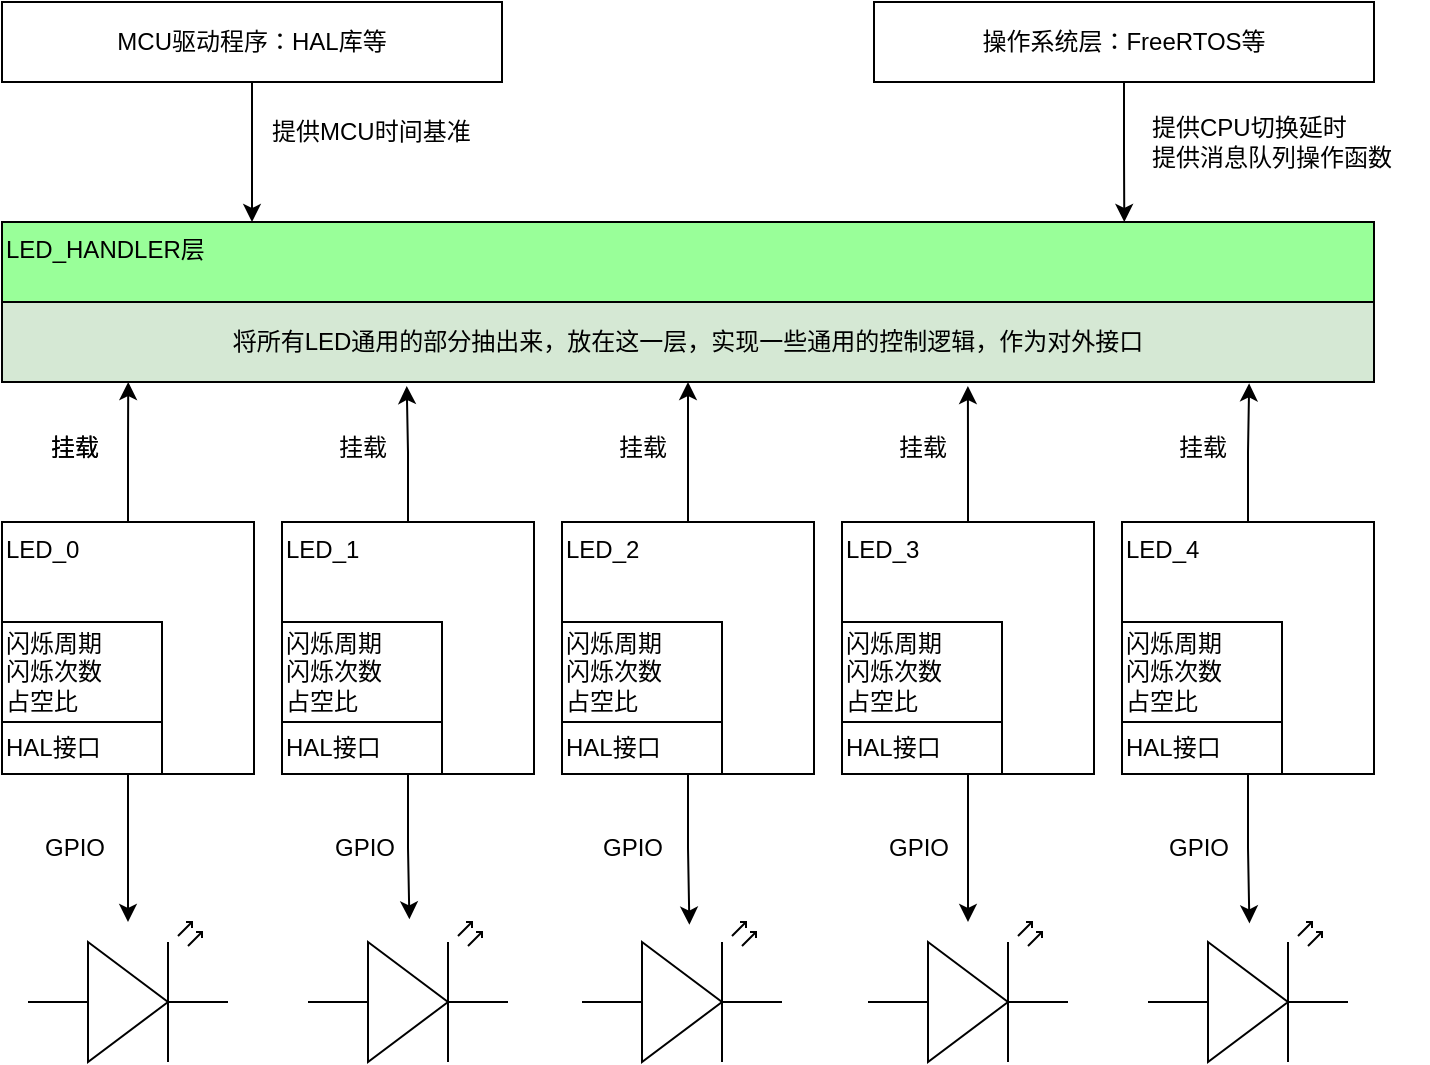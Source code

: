 <mxfile version="26.2.15">
  <diagram name="第 1 页" id="5S4vuVxPRLQxhZfNOWZq">
    <mxGraphModel dx="1200" dy="815" grid="1" gridSize="10" guides="1" tooltips="1" connect="1" arrows="1" fold="1" page="1" pageScale="1" pageWidth="827" pageHeight="1169" math="0" shadow="0">
      <root>
        <mxCell id="0" />
        <mxCell id="1" parent="0" />
        <mxCell id="4_80nMJ47z7gFOKhYxJM-32" style="edgeStyle=orthogonalEdgeStyle;rounded=0;orthogonalLoop=1;jettySize=auto;html=1;" parent="1" source="68ZaNzgCCH9Ao7kybfE5-2" target="4_80nMJ47z7gFOKhYxJM-27" edge="1">
          <mxGeometry relative="1" as="geometry" />
        </mxCell>
        <mxCell id="68ZaNzgCCH9Ao7kybfE5-2" value="LED_0" style="whiteSpace=wrap;html=1;aspect=fixed;align=left;verticalAlign=top;" parent="1" vertex="1">
          <mxGeometry x="71" y="450" width="126" height="126" as="geometry" />
        </mxCell>
        <mxCell id="68ZaNzgCCH9Ao7kybfE5-3" value="LED_1" style="whiteSpace=wrap;html=1;aspect=fixed;align=left;verticalAlign=top;" parent="1" vertex="1">
          <mxGeometry x="211" y="450" width="126" height="126" as="geometry" />
        </mxCell>
        <mxCell id="4_80nMJ47z7gFOKhYxJM-13" style="edgeStyle=orthogonalEdgeStyle;rounded=0;orthogonalLoop=1;jettySize=auto;html=1;entryX=0.5;entryY=1;entryDx=0;entryDy=0;" parent="1" source="68ZaNzgCCH9Ao7kybfE5-4" target="68ZaNzgCCH9Ao7kybfE5-22" edge="1">
          <mxGeometry relative="1" as="geometry" />
        </mxCell>
        <mxCell id="68ZaNzgCCH9Ao7kybfE5-4" value="LED_2" style="whiteSpace=wrap;html=1;aspect=fixed;align=left;verticalAlign=top;" parent="1" vertex="1">
          <mxGeometry x="351" y="450" width="126" height="126" as="geometry" />
        </mxCell>
        <mxCell id="4_80nMJ47z7gFOKhYxJM-35" style="edgeStyle=orthogonalEdgeStyle;rounded=0;orthogonalLoop=1;jettySize=auto;html=1;" parent="1" source="68ZaNzgCCH9Ao7kybfE5-5" target="4_80nMJ47z7gFOKhYxJM-30" edge="1">
          <mxGeometry relative="1" as="geometry" />
        </mxCell>
        <mxCell id="68ZaNzgCCH9Ao7kybfE5-5" value="LED_3" style="whiteSpace=wrap;html=1;aspect=fixed;align=left;verticalAlign=top;" parent="1" vertex="1">
          <mxGeometry x="491" y="450" width="126" height="126" as="geometry" />
        </mxCell>
        <mxCell id="68ZaNzgCCH9Ao7kybfE5-6" value="LED_4" style="whiteSpace=wrap;html=1;aspect=fixed;align=left;verticalAlign=top;" parent="1" vertex="1">
          <mxGeometry x="631" y="450" width="126" height="126" as="geometry" />
        </mxCell>
        <mxCell id="68ZaNzgCCH9Ao7kybfE5-7" value="闪烁周期&lt;div&gt;闪烁次数&lt;/div&gt;&lt;div&gt;占空比&lt;/div&gt;" style="rounded=0;whiteSpace=wrap;html=1;align=left;" parent="1" vertex="1">
          <mxGeometry x="71" y="500" width="80" height="50" as="geometry" />
        </mxCell>
        <mxCell id="68ZaNzgCCH9Ao7kybfE5-12" value="LED_HANDLER层" style="rounded=0;whiteSpace=wrap;html=1;align=left;verticalAlign=top;fillStyle=auto;fillColor=#99FF99;" parent="1" vertex="1">
          <mxGeometry x="71" y="300" width="686" height="80" as="geometry" />
        </mxCell>
        <mxCell id="68ZaNzgCCH9Ao7kybfE5-13" value="HAL接口" style="rounded=0;whiteSpace=wrap;html=1;align=left;" parent="1" vertex="1">
          <mxGeometry x="71" y="550" width="80" height="26" as="geometry" />
        </mxCell>
        <mxCell id="68ZaNzgCCH9Ao7kybfE5-22" value="将所有LED通用的部分抽出来，放在这一层，实现一些通用的控制逻辑，作为对外接口" style="rounded=0;whiteSpace=wrap;html=1;fillColor=#D5E8D4;" parent="1" vertex="1">
          <mxGeometry x="71" y="340" width="686" height="40" as="geometry" />
        </mxCell>
        <mxCell id="4_80nMJ47z7gFOKhYxJM-1" value="闪烁周期&lt;div&gt;闪烁次数&lt;/div&gt;&lt;div&gt;占空比&lt;/div&gt;" style="rounded=0;whiteSpace=wrap;html=1;align=left;" parent="1" vertex="1">
          <mxGeometry x="211" y="500" width="80" height="50" as="geometry" />
        </mxCell>
        <mxCell id="4_80nMJ47z7gFOKhYxJM-2" value="HAL接口" style="rounded=0;whiteSpace=wrap;html=1;align=left;" parent="1" vertex="1">
          <mxGeometry x="211" y="550" width="80" height="26" as="geometry" />
        </mxCell>
        <mxCell id="4_80nMJ47z7gFOKhYxJM-3" value="闪烁周期&lt;div&gt;闪烁次数&lt;/div&gt;&lt;div&gt;占空比&lt;/div&gt;" style="rounded=0;whiteSpace=wrap;html=1;align=left;" parent="1" vertex="1">
          <mxGeometry x="351" y="500" width="80" height="50" as="geometry" />
        </mxCell>
        <mxCell id="4_80nMJ47z7gFOKhYxJM-4" value="HAL接口" style="rounded=0;whiteSpace=wrap;html=1;align=left;" parent="1" vertex="1">
          <mxGeometry x="351" y="550" width="80" height="26" as="geometry" />
        </mxCell>
        <mxCell id="4_80nMJ47z7gFOKhYxJM-5" value="闪烁周期&lt;div&gt;闪烁次数&lt;/div&gt;&lt;div&gt;占空比&lt;/div&gt;" style="rounded=0;whiteSpace=wrap;html=1;align=left;" parent="1" vertex="1">
          <mxGeometry x="491" y="500" width="80" height="50" as="geometry" />
        </mxCell>
        <mxCell id="4_80nMJ47z7gFOKhYxJM-6" value="HAL接口" style="rounded=0;whiteSpace=wrap;html=1;align=left;" parent="1" vertex="1">
          <mxGeometry x="491" y="550" width="80" height="26" as="geometry" />
        </mxCell>
        <mxCell id="4_80nMJ47z7gFOKhYxJM-7" value="闪烁周期&lt;div&gt;闪烁次数&lt;/div&gt;&lt;div&gt;占空比&lt;/div&gt;" style="rounded=0;whiteSpace=wrap;html=1;align=left;" parent="1" vertex="1">
          <mxGeometry x="631" y="500" width="80" height="50" as="geometry" />
        </mxCell>
        <mxCell id="4_80nMJ47z7gFOKhYxJM-8" value="HAL接口" style="rounded=0;whiteSpace=wrap;html=1;align=left;" parent="1" vertex="1">
          <mxGeometry x="631" y="550" width="80" height="26" as="geometry" />
        </mxCell>
        <mxCell id="4_80nMJ47z7gFOKhYxJM-11" style="edgeStyle=orthogonalEdgeStyle;rounded=0;orthogonalLoop=1;jettySize=auto;html=1;entryX=0.092;entryY=1;entryDx=0;entryDy=0;entryPerimeter=0;" parent="1" source="68ZaNzgCCH9Ao7kybfE5-2" target="68ZaNzgCCH9Ao7kybfE5-22" edge="1">
          <mxGeometry relative="1" as="geometry" />
        </mxCell>
        <mxCell id="4_80nMJ47z7gFOKhYxJM-12" style="edgeStyle=orthogonalEdgeStyle;rounded=0;orthogonalLoop=1;jettySize=auto;html=1;entryX=0.295;entryY=1.05;entryDx=0;entryDy=0;entryPerimeter=0;" parent="1" source="68ZaNzgCCH9Ao7kybfE5-3" target="68ZaNzgCCH9Ao7kybfE5-22" edge="1">
          <mxGeometry relative="1" as="geometry" />
        </mxCell>
        <mxCell id="4_80nMJ47z7gFOKhYxJM-15" style="edgeStyle=orthogonalEdgeStyle;rounded=0;orthogonalLoop=1;jettySize=auto;html=1;exitX=0.5;exitY=0;exitDx=0;exitDy=0;entryX=0.704;entryY=1.05;entryDx=0;entryDy=0;entryPerimeter=0;" parent="1" source="68ZaNzgCCH9Ao7kybfE5-5" target="68ZaNzgCCH9Ao7kybfE5-22" edge="1">
          <mxGeometry relative="1" as="geometry" />
        </mxCell>
        <mxCell id="4_80nMJ47z7gFOKhYxJM-17" style="edgeStyle=orthogonalEdgeStyle;rounded=0;orthogonalLoop=1;jettySize=auto;html=1;entryX=0.909;entryY=1.017;entryDx=0;entryDy=0;entryPerimeter=0;" parent="1" source="68ZaNzgCCH9Ao7kybfE5-6" target="68ZaNzgCCH9Ao7kybfE5-22" edge="1">
          <mxGeometry relative="1" as="geometry" />
        </mxCell>
        <mxCell id="4_80nMJ47z7gFOKhYxJM-18" value="挂载" style="text;html=1;align=center;verticalAlign=middle;resizable=0;points=[];autosize=1;strokeColor=none;fillColor=none;" parent="1" vertex="1">
          <mxGeometry x="82" y="398" width="50" height="30" as="geometry" />
        </mxCell>
        <mxCell id="4_80nMJ47z7gFOKhYxJM-19" value="挂载" style="text;html=1;align=center;verticalAlign=middle;resizable=0;points=[];autosize=1;strokeColor=none;fillColor=none;" parent="1" vertex="1">
          <mxGeometry x="226" y="398" width="50" height="30" as="geometry" />
        </mxCell>
        <mxCell id="4_80nMJ47z7gFOKhYxJM-20" value="挂载" style="text;html=1;align=center;verticalAlign=middle;resizable=0;points=[];autosize=1;strokeColor=none;fillColor=none;" parent="1" vertex="1">
          <mxGeometry x="82" y="398" width="50" height="30" as="geometry" />
        </mxCell>
        <mxCell id="4_80nMJ47z7gFOKhYxJM-23" value="挂载" style="text;html=1;align=center;verticalAlign=middle;resizable=0;points=[];autosize=1;strokeColor=none;fillColor=none;" parent="1" vertex="1">
          <mxGeometry x="366" y="398" width="50" height="30" as="geometry" />
        </mxCell>
        <mxCell id="4_80nMJ47z7gFOKhYxJM-24" value="挂载" style="text;html=1;align=center;verticalAlign=middle;resizable=0;points=[];autosize=1;strokeColor=none;fillColor=none;" parent="1" vertex="1">
          <mxGeometry x="506" y="398" width="50" height="30" as="geometry" />
        </mxCell>
        <mxCell id="4_80nMJ47z7gFOKhYxJM-25" value="挂载" style="text;html=1;align=center;verticalAlign=middle;resizable=0;points=[];autosize=1;strokeColor=none;fillColor=none;" parent="1" vertex="1">
          <mxGeometry x="646" y="398" width="50" height="30" as="geometry" />
        </mxCell>
        <mxCell id="4_80nMJ47z7gFOKhYxJM-27" value="" style="verticalLabelPosition=bottom;shadow=0;dashed=0;align=center;html=1;verticalAlign=top;shape=mxgraph.electrical.opto_electronics.led_2;pointerEvents=1;" parent="1" vertex="1">
          <mxGeometry x="84" y="650" width="100" height="70" as="geometry" />
        </mxCell>
        <mxCell id="4_80nMJ47z7gFOKhYxJM-28" value="" style="verticalLabelPosition=bottom;shadow=0;dashed=0;align=center;html=1;verticalAlign=top;shape=mxgraph.electrical.opto_electronics.led_2;pointerEvents=1;" parent="1" vertex="1">
          <mxGeometry x="224" y="650" width="100" height="70" as="geometry" />
        </mxCell>
        <mxCell id="4_80nMJ47z7gFOKhYxJM-29" value="" style="verticalLabelPosition=bottom;shadow=0;dashed=0;align=center;html=1;verticalAlign=top;shape=mxgraph.electrical.opto_electronics.led_2;pointerEvents=1;" parent="1" vertex="1">
          <mxGeometry x="361" y="650" width="100" height="70" as="geometry" />
        </mxCell>
        <mxCell id="4_80nMJ47z7gFOKhYxJM-30" value="" style="verticalLabelPosition=bottom;shadow=0;dashed=0;align=center;html=1;verticalAlign=top;shape=mxgraph.electrical.opto_electronics.led_2;pointerEvents=1;" parent="1" vertex="1">
          <mxGeometry x="504" y="650" width="100" height="70" as="geometry" />
        </mxCell>
        <mxCell id="4_80nMJ47z7gFOKhYxJM-31" value="" style="verticalLabelPosition=bottom;shadow=0;dashed=0;align=center;html=1;verticalAlign=top;shape=mxgraph.electrical.opto_electronics.led_2;pointerEvents=1;" parent="1" vertex="1">
          <mxGeometry x="644" y="650" width="100" height="70" as="geometry" />
        </mxCell>
        <mxCell id="4_80nMJ47z7gFOKhYxJM-33" style="edgeStyle=orthogonalEdgeStyle;rounded=0;orthogonalLoop=1;jettySize=auto;html=1;entryX=0.507;entryY=-0.019;entryDx=0;entryDy=0;entryPerimeter=0;" parent="1" source="68ZaNzgCCH9Ao7kybfE5-3" target="4_80nMJ47z7gFOKhYxJM-28" edge="1">
          <mxGeometry relative="1" as="geometry" />
        </mxCell>
        <mxCell id="4_80nMJ47z7gFOKhYxJM-34" style="edgeStyle=orthogonalEdgeStyle;rounded=0;orthogonalLoop=1;jettySize=auto;html=1;entryX=0.537;entryY=0.019;entryDx=0;entryDy=0;entryPerimeter=0;" parent="1" source="68ZaNzgCCH9Ao7kybfE5-4" target="4_80nMJ47z7gFOKhYxJM-29" edge="1">
          <mxGeometry relative="1" as="geometry" />
        </mxCell>
        <mxCell id="4_80nMJ47z7gFOKhYxJM-36" style="edgeStyle=orthogonalEdgeStyle;rounded=0;orthogonalLoop=1;jettySize=auto;html=1;entryX=0.507;entryY=0.01;entryDx=0;entryDy=0;entryPerimeter=0;" parent="1" source="68ZaNzgCCH9Ao7kybfE5-6" target="4_80nMJ47z7gFOKhYxJM-31" edge="1">
          <mxGeometry relative="1" as="geometry" />
        </mxCell>
        <mxCell id="4_80nMJ47z7gFOKhYxJM-37" value="GPIO" style="text;html=1;align=center;verticalAlign=middle;resizable=0;points=[];autosize=1;strokeColor=none;fillColor=none;" parent="1" vertex="1">
          <mxGeometry x="82" y="598" width="50" height="30" as="geometry" />
        </mxCell>
        <mxCell id="4_80nMJ47z7gFOKhYxJM-38" value="GPIO" style="text;html=1;align=center;verticalAlign=middle;resizable=0;points=[];autosize=1;strokeColor=none;fillColor=none;" parent="1" vertex="1">
          <mxGeometry x="227" y="598" width="50" height="30" as="geometry" />
        </mxCell>
        <mxCell id="4_80nMJ47z7gFOKhYxJM-39" value="GPIO" style="text;html=1;align=center;verticalAlign=middle;resizable=0;points=[];autosize=1;strokeColor=none;fillColor=none;" parent="1" vertex="1">
          <mxGeometry x="361" y="598" width="50" height="30" as="geometry" />
        </mxCell>
        <mxCell id="4_80nMJ47z7gFOKhYxJM-40" value="GPIO" style="text;html=1;align=center;verticalAlign=middle;resizable=0;points=[];autosize=1;strokeColor=none;fillColor=none;" parent="1" vertex="1">
          <mxGeometry x="504" y="598" width="50" height="30" as="geometry" />
        </mxCell>
        <mxCell id="4_80nMJ47z7gFOKhYxJM-41" value="GPIO" style="text;html=1;align=center;verticalAlign=middle;resizable=0;points=[];autosize=1;strokeColor=none;fillColor=none;" parent="1" vertex="1">
          <mxGeometry x="644" y="598" width="50" height="30" as="geometry" />
        </mxCell>
        <mxCell id="6S-7vUMV954D_2fyIhUJ-1" value="操作系统层：FreeRTOS等" style="rounded=0;whiteSpace=wrap;html=1;" vertex="1" parent="1">
          <mxGeometry x="507" y="190" width="250" height="40" as="geometry" />
        </mxCell>
        <mxCell id="6S-7vUMV954D_2fyIhUJ-3" style="edgeStyle=orthogonalEdgeStyle;rounded=0;orthogonalLoop=1;jettySize=auto;html=1;entryX=0.818;entryY=0;entryDx=0;entryDy=0;entryPerimeter=0;" edge="1" parent="1" source="6S-7vUMV954D_2fyIhUJ-1" target="68ZaNzgCCH9Ao7kybfE5-12">
          <mxGeometry relative="1" as="geometry" />
        </mxCell>
        <mxCell id="6S-7vUMV954D_2fyIhUJ-4" value="提供CPU切换延时&lt;div&gt;提供消息队列操作函数&lt;/div&gt;" style="text;html=1;align=left;verticalAlign=middle;resizable=0;points=[];autosize=1;strokeColor=none;fillColor=none;" vertex="1" parent="1">
          <mxGeometry x="644" y="240" width="140" height="40" as="geometry" />
        </mxCell>
        <mxCell id="6S-7vUMV954D_2fyIhUJ-6" value="MCU驱动程序：HAL库等" style="rounded=0;whiteSpace=wrap;html=1;" vertex="1" parent="1">
          <mxGeometry x="71" y="190" width="250" height="40" as="geometry" />
        </mxCell>
        <mxCell id="6S-7vUMV954D_2fyIhUJ-8" style="edgeStyle=orthogonalEdgeStyle;rounded=0;orthogonalLoop=1;jettySize=auto;html=1;" edge="1" parent="1" source="6S-7vUMV954D_2fyIhUJ-6">
          <mxGeometry relative="1" as="geometry">
            <mxPoint x="196" y="300" as="targetPoint" />
          </mxGeometry>
        </mxCell>
        <mxCell id="6S-7vUMV954D_2fyIhUJ-9" value="提供MCU时间基准" style="text;html=1;align=left;verticalAlign=middle;resizable=0;points=[];autosize=1;strokeColor=none;fillColor=none;" vertex="1" parent="1">
          <mxGeometry x="204" y="240" width="120" height="30" as="geometry" />
        </mxCell>
      </root>
    </mxGraphModel>
  </diagram>
</mxfile>
